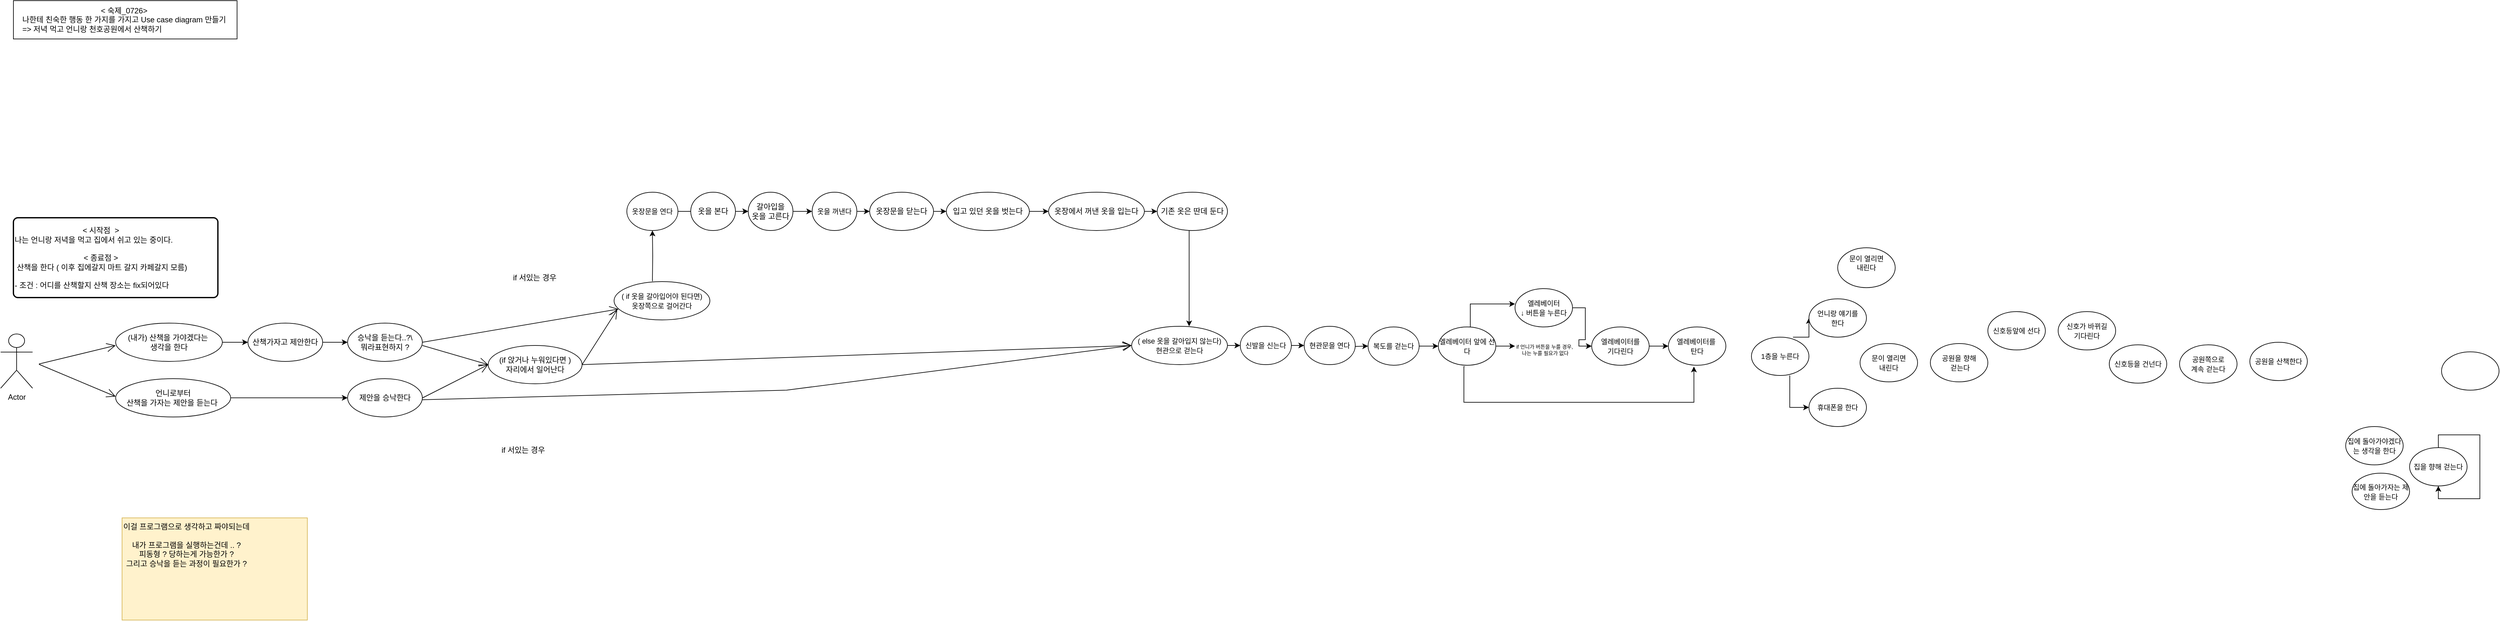 <mxfile version="21.6.5" type="github">
  <diagram name="페이지-1" id="sYgcCLTAoJjAeG1pjwmj">
    <mxGraphModel dx="2074" dy="1148" grid="1" gridSize="10" guides="1" tooltips="1" connect="1" arrows="1" fold="1" page="1" pageScale="1" pageWidth="827" pageHeight="1169" math="0" shadow="0">
      <root>
        <mxCell id="0" />
        <mxCell id="1" parent="0" />
        <mxCell id="XLeCKCvdoxdbFb9m1tCh-58" value="" style="edgeStyle=orthogonalEdgeStyle;rounded=0;orthogonalLoop=1;jettySize=auto;html=1;" edge="1" parent="1" source="4KqqWzj8_jCF8s9pvPA0-2" target="XLeCKCvdoxdbFb9m1tCh-21">
          <mxGeometry relative="1" as="geometry" />
        </mxCell>
        <mxCell id="4KqqWzj8_jCF8s9pvPA0-2" value="(내가) 산책을 가야겠다는&amp;nbsp;&lt;br&gt;생각을 한다" style="ellipse;whiteSpace=wrap;html=1;" parent="1" vertex="1">
          <mxGeometry x="200" y="525" width="167" height="60" as="geometry" />
        </mxCell>
        <mxCell id="4KqqWzj8_jCF8s9pvPA0-3" value="Actor" style="shape=umlActor;verticalLabelPosition=bottom;verticalAlign=top;html=1;" parent="1" vertex="1">
          <mxGeometry x="20" y="542" width="50" height="85" as="geometry" />
        </mxCell>
        <mxCell id="4KqqWzj8_jCF8s9pvPA0-4" value="&lt;div style=&quot;&quot;&gt;&lt;span style=&quot;background-color: initial;&quot;&gt;&amp;lt; 숙제_0726&amp;gt;&amp;nbsp;&lt;/span&gt;&lt;/div&gt;&lt;div style=&quot;&quot;&gt;&lt;span style=&quot;background-color: initial;&quot;&gt;나한테 친숙한 행동 한 가지를 가지고 Use case diagram 만들기&amp;nbsp;&lt;/span&gt;&lt;/div&gt;&lt;div style=&quot;text-align: left;&quot;&gt;=&amp;gt; 저녁 먹고 언니랑 천호공원에서 산책하기&amp;nbsp;&lt;/div&gt;" style="rounded=0;whiteSpace=wrap;html=1;" parent="1" vertex="1">
          <mxGeometry x="40" y="20" width="350" height="60" as="geometry" />
        </mxCell>
        <mxCell id="XLeCKCvdoxdbFb9m1tCh-3" value="" style="endArrow=open;endFill=1;endSize=12;html=1;rounded=0;entryX=0;entryY=0.5;entryDx=0;entryDy=0;" edge="1" parent="1" target="XLeCKCvdoxdbFb9m1tCh-7">
          <mxGeometry width="160" relative="1" as="geometry">
            <mxPoint x="680" y="560" as="sourcePoint" />
            <mxPoint x="760" y="495.5" as="targetPoint" />
          </mxGeometry>
        </mxCell>
        <mxCell id="XLeCKCvdoxdbFb9m1tCh-4" value="" style="endArrow=open;endFill=1;endSize=12;html=1;rounded=0;entryX=0;entryY=0.5;entryDx=0;entryDy=0;" edge="1" parent="1" target="XLeCKCvdoxdbFb9m1tCh-7">
          <mxGeometry width="160" relative="1" as="geometry">
            <mxPoint x="680" y="642.25" as="sourcePoint" />
            <mxPoint x="770" y="687.75" as="targetPoint" />
          </mxGeometry>
        </mxCell>
        <mxCell id="XLeCKCvdoxdbFb9m1tCh-6" value="&lt;div style=&quot;text-align: center;&quot;&gt;&lt;span style=&quot;background-color: initial;&quot;&gt;&amp;lt; 시작점&amp;nbsp; &amp;gt;&amp;nbsp;&lt;/span&gt;&lt;/div&gt;&lt;div style=&quot;&quot;&gt;&lt;span style=&quot;background-color: initial;&quot;&gt;나는 언니랑 저녁을 먹고 집에서 쉬고 있는 중이다.&lt;/span&gt;&lt;/div&gt;&lt;div style=&quot;&quot;&gt;&lt;span style=&quot;background-color: initial;&quot;&gt;&lt;br&gt;&lt;/span&gt;&lt;/div&gt;&lt;div style=&quot;text-align: center;&quot;&gt;&lt;span style=&quot;background-color: initial;&quot;&gt;&amp;lt; 종료점 &amp;gt;&amp;nbsp;&lt;/span&gt;&lt;/div&gt;&lt;div style=&quot;&quot;&gt;&amp;nbsp;산책을 한다 ( 이후 집에갈지 마트 갈지 카페갈지 모름)&amp;nbsp;&lt;/div&gt;&lt;br&gt;- 조건 : 어디를 산책할지 산책 장소는 fix되어있다&amp;nbsp;" style="rounded=1;whiteSpace=wrap;html=1;absoluteArcSize=1;arcSize=14;strokeWidth=2;align=left;" vertex="1" parent="1">
          <mxGeometry x="40" y="360" width="320" height="125" as="geometry" />
        </mxCell>
        <mxCell id="XLeCKCvdoxdbFb9m1tCh-7" value="(if 앉거나 누워있다면 )&lt;br&gt;자리에서 일어난다" style="ellipse;whiteSpace=wrap;html=1;" vertex="1" parent="1">
          <mxGeometry x="783" y="560" width="147" height="60" as="geometry" />
        </mxCell>
        <mxCell id="XLeCKCvdoxdbFb9m1tCh-56" value="" style="edgeStyle=orthogonalEdgeStyle;rounded=0;orthogonalLoop=1;jettySize=auto;html=1;entryX=0.5;entryY=1;entryDx=0;entryDy=0;" edge="1" parent="1" target="XLeCKCvdoxdbFb9m1tCh-12">
          <mxGeometry relative="1" as="geometry">
            <mxPoint x="1040" y="459.45" as="sourcePoint" />
            <mxPoint x="1050" y="380" as="targetPoint" />
          </mxGeometry>
        </mxCell>
        <mxCell id="XLeCKCvdoxdbFb9m1tCh-8" value="&lt;font style=&quot;font-size: 11px;&quot;&gt;( if 옷을 갈아입어야 된다면)&lt;br&gt;옷장쪽으로 걸어간다&lt;br&gt;&lt;/font&gt;" style="ellipse;whiteSpace=wrap;html=1;" vertex="1" parent="1">
          <mxGeometry x="980" y="460" width="150" height="60" as="geometry" />
        </mxCell>
        <mxCell id="XLeCKCvdoxdbFb9m1tCh-10" value="" style="endArrow=open;endFill=1;endSize=12;html=1;rounded=0;exitX=1;exitY=0.5;exitDx=0;exitDy=0;entryX=0.033;entryY=0.733;entryDx=0;entryDy=0;entryPerimeter=0;" edge="1" parent="1" source="XLeCKCvdoxdbFb9m1tCh-7" target="XLeCKCvdoxdbFb9m1tCh-8">
          <mxGeometry width="160" relative="1" as="geometry">
            <mxPoint x="911" y="614.5" as="sourcePoint" />
            <mxPoint x="980" y="510" as="targetPoint" />
          </mxGeometry>
        </mxCell>
        <mxCell id="XLeCKCvdoxdbFb9m1tCh-117" value="" style="edgeStyle=orthogonalEdgeStyle;rounded=0;orthogonalLoop=1;jettySize=auto;html=1;" edge="1" parent="1" source="XLeCKCvdoxdbFb9m1tCh-11" target="XLeCKCvdoxdbFb9m1tCh-115">
          <mxGeometry relative="1" as="geometry" />
        </mxCell>
        <mxCell id="XLeCKCvdoxdbFb9m1tCh-11" value="&lt;font style=&quot;font-size: 11px;&quot;&gt;( else 옷을 갈아입지 않는다)&lt;br&gt;현관으로 걷는다&lt;br&gt;&lt;/font&gt;" style="ellipse;whiteSpace=wrap;html=1;" vertex="1" parent="1">
          <mxGeometry x="1790" y="530" width="150" height="60" as="geometry" />
        </mxCell>
        <mxCell id="XLeCKCvdoxdbFb9m1tCh-71" value="" style="edgeStyle=orthogonalEdgeStyle;rounded=0;orthogonalLoop=1;jettySize=auto;html=1;" edge="1" parent="1" source="XLeCKCvdoxdbFb9m1tCh-12" target="XLeCKCvdoxdbFb9m1tCh-69">
          <mxGeometry relative="1" as="geometry" />
        </mxCell>
        <mxCell id="XLeCKCvdoxdbFb9m1tCh-73" value="" style="edgeStyle=orthogonalEdgeStyle;rounded=0;orthogonalLoop=1;jettySize=auto;html=1;" edge="1" parent="1" source="XLeCKCvdoxdbFb9m1tCh-12" target="XLeCKCvdoxdbFb9m1tCh-69">
          <mxGeometry relative="1" as="geometry" />
        </mxCell>
        <mxCell id="XLeCKCvdoxdbFb9m1tCh-12" value="&lt;font style=&quot;font-size: 11px;&quot;&gt;옷장문을 연다&lt;br&gt;&lt;/font&gt;" style="ellipse;whiteSpace=wrap;html=1;" vertex="1" parent="1">
          <mxGeometry x="1000" y="320" width="80" height="60" as="geometry" />
        </mxCell>
        <mxCell id="XLeCKCvdoxdbFb9m1tCh-61" value="" style="edgeStyle=orthogonalEdgeStyle;rounded=0;orthogonalLoop=1;jettySize=auto;html=1;entryX=0;entryY=0.5;entryDx=0;entryDy=0;" edge="1" parent="1" source="XLeCKCvdoxdbFb9m1tCh-14" target="XLeCKCvdoxdbFb9m1tCh-18">
          <mxGeometry relative="1" as="geometry">
            <mxPoint x="560" y="640" as="targetPoint" />
          </mxGeometry>
        </mxCell>
        <mxCell id="XLeCKCvdoxdbFb9m1tCh-14" value="언니로부터 &lt;br&gt;산책을 가자는 제안을 듣는다&amp;nbsp;" style="ellipse;whiteSpace=wrap;html=1;" vertex="1" parent="1">
          <mxGeometry x="200" y="612" width="180" height="60" as="geometry" />
        </mxCell>
        <mxCell id="XLeCKCvdoxdbFb9m1tCh-17" value="" style="endArrow=open;endFill=1;endSize=12;html=1;rounded=0;" edge="1" parent="1">
          <mxGeometry width="160" relative="1" as="geometry">
            <mxPoint x="80" y="589.5" as="sourcePoint" />
            <mxPoint x="200" y="640" as="targetPoint" />
          </mxGeometry>
        </mxCell>
        <mxCell id="XLeCKCvdoxdbFb9m1tCh-18" value="제안을 승낙한다" style="ellipse;whiteSpace=wrap;html=1;" vertex="1" parent="1">
          <mxGeometry x="563" y="612" width="117" height="60" as="geometry" />
        </mxCell>
        <mxCell id="XLeCKCvdoxdbFb9m1tCh-59" value="" style="edgeStyle=orthogonalEdgeStyle;rounded=0;orthogonalLoop=1;jettySize=auto;html=1;" edge="1" parent="1" source="XLeCKCvdoxdbFb9m1tCh-21" target="XLeCKCvdoxdbFb9m1tCh-24">
          <mxGeometry relative="1" as="geometry" />
        </mxCell>
        <mxCell id="XLeCKCvdoxdbFb9m1tCh-21" value="산책가자고 제안한다" style="ellipse;whiteSpace=wrap;html=1;" vertex="1" parent="1">
          <mxGeometry x="407" y="525" width="117" height="60" as="geometry" />
        </mxCell>
        <mxCell id="XLeCKCvdoxdbFb9m1tCh-23" value="" style="endArrow=open;endFill=1;endSize=12;html=1;rounded=0;" edge="1" parent="1">
          <mxGeometry width="160" relative="1" as="geometry">
            <mxPoint x="80" y="589" as="sourcePoint" />
            <mxPoint x="200" y="560" as="targetPoint" />
          </mxGeometry>
        </mxCell>
        <mxCell id="XLeCKCvdoxdbFb9m1tCh-24" value="승낙을 듣는다..?\&lt;br&gt;뭐라표현하지 ?" style="ellipse;whiteSpace=wrap;html=1;" vertex="1" parent="1">
          <mxGeometry x="563" y="525" width="117" height="60" as="geometry" />
        </mxCell>
        <mxCell id="XLeCKCvdoxdbFb9m1tCh-30" value="" style="endArrow=open;endFill=1;endSize=12;html=1;rounded=0;entryX=0;entryY=0.5;entryDx=0;entryDy=0;entryPerimeter=0;exitX=1;exitY=0.5;exitDx=0;exitDy=0;" edge="1" parent="1" source="XLeCKCvdoxdbFb9m1tCh-7" target="XLeCKCvdoxdbFb9m1tCh-11">
          <mxGeometry width="160" relative="1" as="geometry">
            <mxPoint x="910" y="617.5" as="sourcePoint" />
            <mxPoint x="1010" y="565" as="targetPoint" />
          </mxGeometry>
        </mxCell>
        <mxCell id="XLeCKCvdoxdbFb9m1tCh-31" value="" style="endArrow=open;endFill=1;endSize=12;html=1;rounded=0;exitX=1;exitY=0.5;exitDx=0;exitDy=0;entryX=0.047;entryY=0.717;entryDx=0;entryDy=0;entryPerimeter=0;" edge="1" parent="1" source="XLeCKCvdoxdbFb9m1tCh-24" target="XLeCKCvdoxdbFb9m1tCh-8">
          <mxGeometry width="160" relative="1" as="geometry">
            <mxPoint x="620" y="525" as="sourcePoint" />
            <mxPoint x="1010" y="440" as="targetPoint" />
            <Array as="points" />
          </mxGeometry>
        </mxCell>
        <mxCell id="XLeCKCvdoxdbFb9m1tCh-32" value="" style="endArrow=open;endFill=1;endSize=12;html=1;rounded=0;entryX=0;entryY=0.5;entryDx=0;entryDy=0;exitX=1;exitY=0.5;exitDx=0;exitDy=0;" edge="1" parent="1" target="XLeCKCvdoxdbFb9m1tCh-11">
          <mxGeometry width="160" relative="1" as="geometry">
            <mxPoint x="680" y="645" as="sourcePoint" />
            <mxPoint x="1085" y="615" as="targetPoint" />
            <Array as="points">
              <mxPoint x="1250" y="630" />
            </Array>
          </mxGeometry>
        </mxCell>
        <mxCell id="XLeCKCvdoxdbFb9m1tCh-33" value="&lt;span style=&quot;color: rgb(0, 0, 0); font-family: Helvetica; font-size: 12px; font-style: normal; font-variant-ligatures: normal; font-variant-caps: normal; font-weight: 400; letter-spacing: normal; orphans: 2; text-align: center; text-indent: 0px; text-transform: none; widows: 2; word-spacing: 0px; -webkit-text-stroke-width: 0px; background-color: rgb(251, 251, 251); text-decoration-thickness: initial; text-decoration-style: initial; text-decoration-color: initial; float: none; display: inline !important;&quot;&gt;if 서있는 경우&lt;/span&gt;" style="text;whiteSpace=wrap;html=1;" vertex="1" parent="1">
          <mxGeometry x="820" y="440" width="110" height="40" as="geometry" />
        </mxCell>
        <mxCell id="XLeCKCvdoxdbFb9m1tCh-34" value="&lt;span style=&quot;color: rgb(0, 0, 0); font-family: Helvetica; font-size: 12px; font-style: normal; font-variant-ligatures: normal; font-variant-caps: normal; font-weight: 400; letter-spacing: normal; orphans: 2; text-align: center; text-indent: 0px; text-transform: none; widows: 2; word-spacing: 0px; -webkit-text-stroke-width: 0px; background-color: rgb(251, 251, 251); text-decoration-thickness: initial; text-decoration-style: initial; text-decoration-color: initial; float: none; display: inline !important;&quot;&gt;if 서있는 경우&lt;/span&gt;" style="text;whiteSpace=wrap;html=1;" vertex="1" parent="1">
          <mxGeometry x="801.5" y="710" width="110" height="40" as="geometry" />
        </mxCell>
        <mxCell id="XLeCKCvdoxdbFb9m1tCh-35" value="&lt;div style=&quot;text-align: center;&quot;&gt;이걸 프로그램으로 생각하고 짜야되는데&amp;nbsp;&lt;/div&gt;&lt;div style=&quot;text-align: center;&quot;&gt;&lt;span style=&quot;background-color: initial;&quot;&gt;&lt;br&gt;&lt;/span&gt;&lt;/div&gt;&lt;div style=&quot;text-align: center;&quot;&gt;&lt;span style=&quot;background-color: initial;&quot;&gt;내가 프로그램을 실행하는건데 .. ?&amp;nbsp;&lt;/span&gt;&lt;/div&gt;&lt;div style=&quot;text-align: center;&quot;&gt;피동형 ? 당하는게 가능한가 ?&amp;nbsp;&lt;/div&gt;&lt;div style=&quot;text-align: center;&quot;&gt;그리고 승낙을 듣는 과정이 필요한가 ?&amp;nbsp;&lt;/div&gt;&lt;div style=&quot;text-align: center;&quot;&gt;&lt;br&gt;&lt;/div&gt;&lt;div style=&quot;text-align: center;&quot;&gt;&lt;br&gt;&lt;/div&gt;" style="text;whiteSpace=wrap;html=1;fillColor=#fff2cc;strokeColor=#d6b656;" vertex="1" parent="1">
          <mxGeometry x="210" y="830" width="290" height="160" as="geometry" />
        </mxCell>
        <mxCell id="XLeCKCvdoxdbFb9m1tCh-54" value="" style="edgeStyle=orthogonalEdgeStyle;rounded=0;orthogonalLoop=1;jettySize=auto;html=1;" edge="1" parent="1" source="XLeCKCvdoxdbFb9m1tCh-37" target="XLeCKCvdoxdbFb9m1tCh-38">
          <mxGeometry relative="1" as="geometry" />
        </mxCell>
        <mxCell id="XLeCKCvdoxdbFb9m1tCh-37" value="&lt;font style=&quot;font-size: 11px;&quot;&gt;옷을 꺼낸다&lt;br&gt;&lt;/font&gt;" style="ellipse;whiteSpace=wrap;html=1;" vertex="1" parent="1">
          <mxGeometry x="1290" y="320" width="70" height="60" as="geometry" />
        </mxCell>
        <mxCell id="XLeCKCvdoxdbFb9m1tCh-53" value="" style="edgeStyle=orthogonalEdgeStyle;rounded=0;orthogonalLoop=1;jettySize=auto;html=1;" edge="1" parent="1" source="XLeCKCvdoxdbFb9m1tCh-38" target="XLeCKCvdoxdbFb9m1tCh-39">
          <mxGeometry relative="1" as="geometry" />
        </mxCell>
        <mxCell id="XLeCKCvdoxdbFb9m1tCh-38" value="옷장문을 닫는다" style="ellipse;whiteSpace=wrap;html=1;" vertex="1" parent="1">
          <mxGeometry x="1380" y="320" width="100" height="60" as="geometry" />
        </mxCell>
        <mxCell id="XLeCKCvdoxdbFb9m1tCh-52" value="" style="edgeStyle=orthogonalEdgeStyle;rounded=0;orthogonalLoop=1;jettySize=auto;html=1;" edge="1" parent="1" source="XLeCKCvdoxdbFb9m1tCh-39" target="XLeCKCvdoxdbFb9m1tCh-40">
          <mxGeometry relative="1" as="geometry" />
        </mxCell>
        <mxCell id="XLeCKCvdoxdbFb9m1tCh-39" value="입고 있던 옷을 벗는다" style="ellipse;whiteSpace=wrap;html=1;" vertex="1" parent="1">
          <mxGeometry x="1500" y="320" width="130" height="60" as="geometry" />
        </mxCell>
        <mxCell id="XLeCKCvdoxdbFb9m1tCh-63" value="" style="edgeStyle=orthogonalEdgeStyle;rounded=0;orthogonalLoop=1;jettySize=auto;html=1;" edge="1" parent="1" source="XLeCKCvdoxdbFb9m1tCh-40" target="XLeCKCvdoxdbFb9m1tCh-62">
          <mxGeometry relative="1" as="geometry" />
        </mxCell>
        <mxCell id="XLeCKCvdoxdbFb9m1tCh-40" value="옷장에서 꺼낸 옷을 입는다" style="ellipse;whiteSpace=wrap;html=1;" vertex="1" parent="1">
          <mxGeometry x="1660" y="320" width="150" height="60" as="geometry" />
        </mxCell>
        <mxCell id="XLeCKCvdoxdbFb9m1tCh-65" value="" style="edgeStyle=orthogonalEdgeStyle;rounded=0;orthogonalLoop=1;jettySize=auto;html=1;" edge="1" parent="1">
          <mxGeometry relative="1" as="geometry">
            <mxPoint x="1880" y="380" as="sourcePoint" />
            <mxPoint x="1880" y="530" as="targetPoint" />
          </mxGeometry>
        </mxCell>
        <mxCell id="XLeCKCvdoxdbFb9m1tCh-62" value="기존 옷은 딴데 둔다" style="ellipse;whiteSpace=wrap;html=1;" vertex="1" parent="1">
          <mxGeometry x="1830" y="320" width="110" height="60" as="geometry" />
        </mxCell>
        <mxCell id="XLeCKCvdoxdbFb9m1tCh-67" value="옷을 본다" style="ellipse;whiteSpace=wrap;html=1;" vertex="1" parent="1">
          <mxGeometry x="1100" y="320" width="70" height="60" as="geometry" />
        </mxCell>
        <mxCell id="XLeCKCvdoxdbFb9m1tCh-72" value="" style="edgeStyle=orthogonalEdgeStyle;rounded=0;orthogonalLoop=1;jettySize=auto;html=1;" edge="1" parent="1" source="XLeCKCvdoxdbFb9m1tCh-69" target="XLeCKCvdoxdbFb9m1tCh-37">
          <mxGeometry relative="1" as="geometry" />
        </mxCell>
        <mxCell id="XLeCKCvdoxdbFb9m1tCh-69" value="갈아입을 &lt;br&gt;옷을 고른다" style="ellipse;whiteSpace=wrap;html=1;" vertex="1" parent="1">
          <mxGeometry x="1190" y="320" width="70" height="60" as="geometry" />
        </mxCell>
        <mxCell id="XLeCKCvdoxdbFb9m1tCh-113" value="" style="edgeStyle=orthogonalEdgeStyle;rounded=0;orthogonalLoop=1;jettySize=auto;html=1;" edge="1" parent="1" target="XLeCKCvdoxdbFb9m1tCh-75">
          <mxGeometry relative="1" as="geometry">
            <mxPoint x="2120" y="561" as="sourcePoint" />
          </mxGeometry>
        </mxCell>
        <mxCell id="XLeCKCvdoxdbFb9m1tCh-74" value="&lt;font style=&quot;font-size: 11px;&quot;&gt;현관문을 연다&lt;br&gt;&lt;/font&gt;" style="ellipse;whiteSpace=wrap;html=1;" vertex="1" parent="1">
          <mxGeometry x="2060" y="530" width="80" height="60" as="geometry" />
        </mxCell>
        <mxCell id="XLeCKCvdoxdbFb9m1tCh-114" value="" style="edgeStyle=orthogonalEdgeStyle;rounded=0;orthogonalLoop=1;jettySize=auto;html=1;" edge="1" parent="1" source="XLeCKCvdoxdbFb9m1tCh-75" target="XLeCKCvdoxdbFb9m1tCh-76">
          <mxGeometry relative="1" as="geometry" />
        </mxCell>
        <mxCell id="XLeCKCvdoxdbFb9m1tCh-75" value="&lt;font style=&quot;font-size: 11px;&quot;&gt;복도를 걷는다&lt;br&gt;&lt;/font&gt;" style="ellipse;whiteSpace=wrap;html=1;" vertex="1" parent="1">
          <mxGeometry x="2160" y="531" width="80" height="60" as="geometry" />
        </mxCell>
        <mxCell id="XLeCKCvdoxdbFb9m1tCh-102" value="" style="edgeStyle=orthogonalEdgeStyle;rounded=0;orthogonalLoop=1;jettySize=auto;html=1;entryX=0;entryY=0.4;entryDx=0;entryDy=0;entryPerimeter=0;" edge="1" parent="1" target="XLeCKCvdoxdbFb9m1tCh-77">
          <mxGeometry relative="1" as="geometry">
            <mxPoint x="2320" y="530.996" as="sourcePoint" />
            <mxPoint x="2370" y="495.94" as="targetPoint" />
            <Array as="points">
              <mxPoint x="2320" y="495" />
            </Array>
          </mxGeometry>
        </mxCell>
        <mxCell id="XLeCKCvdoxdbFb9m1tCh-108" value="" style="edgeStyle=orthogonalEdgeStyle;rounded=0;orthogonalLoop=1;jettySize=auto;html=1;" edge="1" parent="1" source="XLeCKCvdoxdbFb9m1tCh-76" target="XLeCKCvdoxdbFb9m1tCh-96">
          <mxGeometry relative="1" as="geometry">
            <Array as="points">
              <mxPoint x="2500" y="561" />
            </Array>
          </mxGeometry>
        </mxCell>
        <mxCell id="XLeCKCvdoxdbFb9m1tCh-76" value="&lt;font style=&quot;font-size: 11px;&quot;&gt;엘레베이터 앞에 선다&lt;br&gt;&lt;/font&gt;" style="ellipse;whiteSpace=wrap;html=1;" vertex="1" parent="1">
          <mxGeometry x="2270" y="531" width="90" height="60" as="geometry" />
        </mxCell>
        <mxCell id="XLeCKCvdoxdbFb9m1tCh-110" value="" style="edgeStyle=orthogonalEdgeStyle;rounded=0;orthogonalLoop=1;jettySize=auto;html=1;" edge="1" parent="1" source="XLeCKCvdoxdbFb9m1tCh-77" target="XLeCKCvdoxdbFb9m1tCh-78">
          <mxGeometry relative="1" as="geometry" />
        </mxCell>
        <mxCell id="XLeCKCvdoxdbFb9m1tCh-77" value="&lt;font style=&quot;font-size: 11px;&quot;&gt;엘레베이터 &lt;br&gt;↓ 버튼을 누른다&lt;br&gt;&lt;/font&gt;" style="ellipse;whiteSpace=wrap;html=1;" vertex="1" parent="1">
          <mxGeometry x="2390" y="471" width="90" height="60" as="geometry" />
        </mxCell>
        <mxCell id="XLeCKCvdoxdbFb9m1tCh-111" value="" style="edgeStyle=orthogonalEdgeStyle;rounded=0;orthogonalLoop=1;jettySize=auto;html=1;" edge="1" parent="1" source="XLeCKCvdoxdbFb9m1tCh-78" target="XLeCKCvdoxdbFb9m1tCh-79">
          <mxGeometry relative="1" as="geometry" />
        </mxCell>
        <mxCell id="XLeCKCvdoxdbFb9m1tCh-78" value="&lt;font style=&quot;font-size: 11px;&quot;&gt;엘레베이터를 &lt;br&gt;기다린다&lt;br&gt;&lt;/font&gt;" style="ellipse;whiteSpace=wrap;html=1;" vertex="1" parent="1">
          <mxGeometry x="2510" y="531" width="90" height="60" as="geometry" />
        </mxCell>
        <mxCell id="XLeCKCvdoxdbFb9m1tCh-79" value="&lt;font style=&quot;font-size: 11px;&quot;&gt;엘레베이터를&amp;nbsp;&lt;br&gt;탄다&lt;br&gt;&lt;/font&gt;" style="ellipse;whiteSpace=wrap;html=1;" vertex="1" parent="1">
          <mxGeometry x="2630" y="531" width="90" height="60" as="geometry" />
        </mxCell>
        <mxCell id="XLeCKCvdoxdbFb9m1tCh-99" value="" style="edgeStyle=orthogonalEdgeStyle;rounded=0;orthogonalLoop=1;jettySize=auto;html=1;" edge="1" parent="1">
          <mxGeometry relative="1" as="geometry">
            <mxPoint x="2820" y="607" as="sourcePoint" />
            <mxPoint x="2850" y="657" as="targetPoint" />
            <Array as="points">
              <mxPoint x="2820" y="657" />
              <mxPoint x="2850" y="657" />
            </Array>
          </mxGeometry>
        </mxCell>
        <mxCell id="XLeCKCvdoxdbFb9m1tCh-100" style="edgeStyle=orthogonalEdgeStyle;rounded=0;orthogonalLoop=1;jettySize=auto;html=1;entryX=0;entryY=0.5;entryDx=0;entryDy=0;" edge="1" parent="1" target="XLeCKCvdoxdbFb9m1tCh-97">
          <mxGeometry relative="1" as="geometry">
            <mxPoint x="2825" y="547" as="sourcePoint" />
          </mxGeometry>
        </mxCell>
        <mxCell id="XLeCKCvdoxdbFb9m1tCh-80" value="&lt;font style=&quot;font-size: 11px;&quot;&gt;1층을 누른다&lt;br&gt;&lt;/font&gt;" style="ellipse;whiteSpace=wrap;html=1;" vertex="1" parent="1">
          <mxGeometry x="2760" y="547" width="90" height="60" as="geometry" />
        </mxCell>
        <mxCell id="XLeCKCvdoxdbFb9m1tCh-81" value="&lt;font style=&quot;font-size: 11px;&quot;&gt;문이 열리면 &lt;br&gt;내린다&lt;br&gt;&lt;/font&gt;" style="ellipse;whiteSpace=wrap;html=1;" vertex="1" parent="1">
          <mxGeometry x="2930" y="557" width="90" height="60" as="geometry" />
        </mxCell>
        <mxCell id="XLeCKCvdoxdbFb9m1tCh-82" value="&#xa;&lt;span style=&quot;color: rgb(0, 0, 0); font-family: Helvetica; font-size: 11px; font-style: normal; font-variant-ligatures: normal; font-variant-caps: normal; font-weight: 400; letter-spacing: normal; orphans: 2; text-align: center; text-indent: 0px; text-transform: none; widows: 2; word-spacing: 0px; -webkit-text-stroke-width: 0px; background-color: rgb(251, 251, 251); text-decoration-thickness: initial; text-decoration-style: initial; text-decoration-color: initial; float: none; display: inline !important;&quot;&gt;문이 열리면&lt;/span&gt;&lt;br style=&quot;border-color: var(--border-color); color: rgb(0, 0, 0); font-family: Helvetica; font-size: 11px; font-style: normal; font-variant-ligatures: normal; font-variant-caps: normal; font-weight: 400; letter-spacing: normal; orphans: 2; text-align: center; text-indent: 0px; text-transform: none; widows: 2; word-spacing: 0px; -webkit-text-stroke-width: 0px; background-color: rgb(251, 251, 251); text-decoration-thickness: initial; text-decoration-style: initial; text-decoration-color: initial;&quot;&gt;&lt;span style=&quot;color: rgb(0, 0, 0); font-family: Helvetica; font-size: 11px; font-style: normal; font-variant-ligatures: normal; font-variant-caps: normal; font-weight: 400; letter-spacing: normal; orphans: 2; text-align: center; text-indent: 0px; text-transform: none; widows: 2; word-spacing: 0px; -webkit-text-stroke-width: 0px; background-color: rgb(251, 251, 251); text-decoration-thickness: initial; text-decoration-style: initial; text-decoration-color: initial; float: none; display: inline !important;&quot;&gt;내린다&lt;/span&gt;&#xa;&#xa;" style="ellipse;whiteSpace=wrap;html=1;" vertex="1" parent="1">
          <mxGeometry x="2895" y="407" width="90" height="62.5" as="geometry" />
        </mxCell>
        <mxCell id="XLeCKCvdoxdbFb9m1tCh-83" value="&lt;font style=&quot;font-size: 11px;&quot;&gt;공원을 향해&lt;br&gt;&amp;nbsp;걷는다&lt;br&gt;&lt;/font&gt;" style="ellipse;whiteSpace=wrap;html=1;" vertex="1" parent="1">
          <mxGeometry x="3040" y="557" width="90" height="60" as="geometry" />
        </mxCell>
        <mxCell id="XLeCKCvdoxdbFb9m1tCh-84" value="&lt;font style=&quot;font-size: 11px;&quot;&gt;공원을 산책한다&lt;br&gt;&lt;/font&gt;" style="ellipse;whiteSpace=wrap;html=1;" vertex="1" parent="1">
          <mxGeometry x="3540" y="555" width="90" height="60" as="geometry" />
        </mxCell>
        <mxCell id="XLeCKCvdoxdbFb9m1tCh-85" value="&lt;font style=&quot;font-size: 11px;&quot;&gt;집에 돌아가야겠다는 생각을 한다&lt;br&gt;&lt;/font&gt;" style="ellipse;whiteSpace=wrap;html=1;" vertex="1" parent="1">
          <mxGeometry x="3690" y="687" width="90" height="60" as="geometry" />
        </mxCell>
        <mxCell id="XLeCKCvdoxdbFb9m1tCh-86" value="&lt;font style=&quot;font-size: 11px;&quot;&gt;집에 돌아가자는 제안을 듣는다&lt;br&gt;&lt;/font&gt;" style="ellipse;whiteSpace=wrap;html=1;" vertex="1" parent="1">
          <mxGeometry x="3700" y="760" width="90" height="57" as="geometry" />
        </mxCell>
        <mxCell id="XLeCKCvdoxdbFb9m1tCh-87" value="&lt;font style=&quot;font-size: 11px;&quot;&gt;집을 향해 걷는다&lt;br&gt;&lt;/font&gt;" style="ellipse;whiteSpace=wrap;html=1;" vertex="1" parent="1">
          <mxGeometry x="3790" y="720" width="90" height="60" as="geometry" />
        </mxCell>
        <mxCell id="XLeCKCvdoxdbFb9m1tCh-88" value="&lt;font style=&quot;font-size: 11px;&quot;&gt;신호등앞에 선다&lt;br&gt;&lt;/font&gt;" style="ellipse;whiteSpace=wrap;html=1;" vertex="1" parent="1">
          <mxGeometry x="3130" y="507" width="90" height="60" as="geometry" />
        </mxCell>
        <mxCell id="XLeCKCvdoxdbFb9m1tCh-89" value="&lt;font style=&quot;font-size: 11px;&quot;&gt;신호가 바뀌길 &lt;br&gt;기다린다&lt;br&gt;&lt;/font&gt;" style="ellipse;whiteSpace=wrap;html=1;" vertex="1" parent="1">
          <mxGeometry x="3240" y="507" width="90" height="60" as="geometry" />
        </mxCell>
        <mxCell id="XLeCKCvdoxdbFb9m1tCh-90" value="&lt;font style=&quot;font-size: 11px;&quot;&gt;신호등을 건넌다&lt;br&gt;&lt;/font&gt;" style="ellipse;whiteSpace=wrap;html=1;" vertex="1" parent="1">
          <mxGeometry x="3320" y="559" width="90" height="60" as="geometry" />
        </mxCell>
        <mxCell id="XLeCKCvdoxdbFb9m1tCh-91" value="&lt;font style=&quot;font-size: 11px;&quot;&gt;&lt;br&gt;&lt;/font&gt;" style="ellipse;whiteSpace=wrap;html=1;" vertex="1" parent="1">
          <mxGeometry x="3840" y="570" width="90" height="60" as="geometry" />
        </mxCell>
        <mxCell id="XLeCKCvdoxdbFb9m1tCh-93" value="&lt;font style=&quot;font-size: 11px;&quot;&gt;공원쪽으로 &lt;br&gt;계속 걷는다&lt;br&gt;&lt;/font&gt;" style="ellipse;whiteSpace=wrap;html=1;" vertex="1" parent="1">
          <mxGeometry x="3430" y="559" width="90" height="60" as="geometry" />
        </mxCell>
        <mxCell id="XLeCKCvdoxdbFb9m1tCh-96" value="&lt;div style=&quot;text-align: center; font-size: 8px;&quot;&gt;&lt;span style=&quot;background-color: initial; font-size: 8px;&quot;&gt;if 언니가 버튼을 누를 경우,&amp;nbsp;&lt;/span&gt;&lt;/div&gt;&lt;div style=&quot;text-align: center; font-size: 8px;&quot;&gt;&lt;span style=&quot;background-color: initial; font-size: 8px;&quot;&gt;나는 누를 필요가 없다&lt;/span&gt;&lt;/div&gt;&lt;div style=&quot;text-align: center; font-size: 8px;&quot;&gt;&lt;br style=&quot;font-size: 8px;&quot;&gt;&lt;/div&gt;" style="text;whiteSpace=wrap;html=1;fontSize=8;" vertex="1" parent="1">
          <mxGeometry x="2390" y="551" width="140" height="10" as="geometry" />
        </mxCell>
        <mxCell id="XLeCKCvdoxdbFb9m1tCh-97" value="&lt;font style=&quot;font-size: 11px;&quot;&gt;언니랑 얘기를&lt;br&gt;한다&lt;br&gt;&lt;/font&gt;" style="ellipse;whiteSpace=wrap;html=1;container=1;" vertex="1" parent="1">
          <mxGeometry x="2850" y="487" width="90" height="60" as="geometry" />
        </mxCell>
        <mxCell id="XLeCKCvdoxdbFb9m1tCh-98" value="&lt;font style=&quot;font-size: 11px;&quot;&gt;휴대폰을 한다&lt;br&gt;&lt;/font&gt;" style="ellipse;whiteSpace=wrap;html=1;" vertex="1" parent="1">
          <mxGeometry x="2850" y="627" width="90" height="60" as="geometry" />
        </mxCell>
        <mxCell id="XLeCKCvdoxdbFb9m1tCh-109" value="" style="edgeStyle=orthogonalEdgeStyle;rounded=0;orthogonalLoop=1;jettySize=auto;html=1;entryX=0.433;entryY=1.067;entryDx=0;entryDy=0;entryPerimeter=0;" edge="1" parent="1">
          <mxGeometry relative="1" as="geometry">
            <mxPoint x="2311" y="593" as="sourcePoint" />
            <mxPoint x="2669.97" y="593.02" as="targetPoint" />
            <Array as="points">
              <mxPoint x="2310" y="593" />
              <mxPoint x="2310" y="649" />
              <mxPoint x="2670" y="649" />
            </Array>
          </mxGeometry>
        </mxCell>
        <mxCell id="XLeCKCvdoxdbFb9m1tCh-118" value="" style="edgeStyle=orthogonalEdgeStyle;rounded=0;orthogonalLoop=1;jettySize=auto;html=1;" edge="1" parent="1" source="XLeCKCvdoxdbFb9m1tCh-115" target="XLeCKCvdoxdbFb9m1tCh-74">
          <mxGeometry relative="1" as="geometry" />
        </mxCell>
        <mxCell id="XLeCKCvdoxdbFb9m1tCh-115" value="&lt;font style=&quot;font-size: 11px;&quot;&gt;신발을 신는다&lt;br&gt;&lt;/font&gt;" style="ellipse;whiteSpace=wrap;html=1;" vertex="1" parent="1">
          <mxGeometry x="1960" y="530" width="80" height="60" as="geometry" />
        </mxCell>
        <mxCell id="XLeCKCvdoxdbFb9m1tCh-116" style="edgeStyle=orthogonalEdgeStyle;rounded=0;orthogonalLoop=1;jettySize=auto;html=1;exitX=0.5;exitY=0;exitDx=0;exitDy=0;" edge="1" parent="1" source="XLeCKCvdoxdbFb9m1tCh-87" target="XLeCKCvdoxdbFb9m1tCh-87">
          <mxGeometry relative="1" as="geometry" />
        </mxCell>
      </root>
    </mxGraphModel>
  </diagram>
</mxfile>

